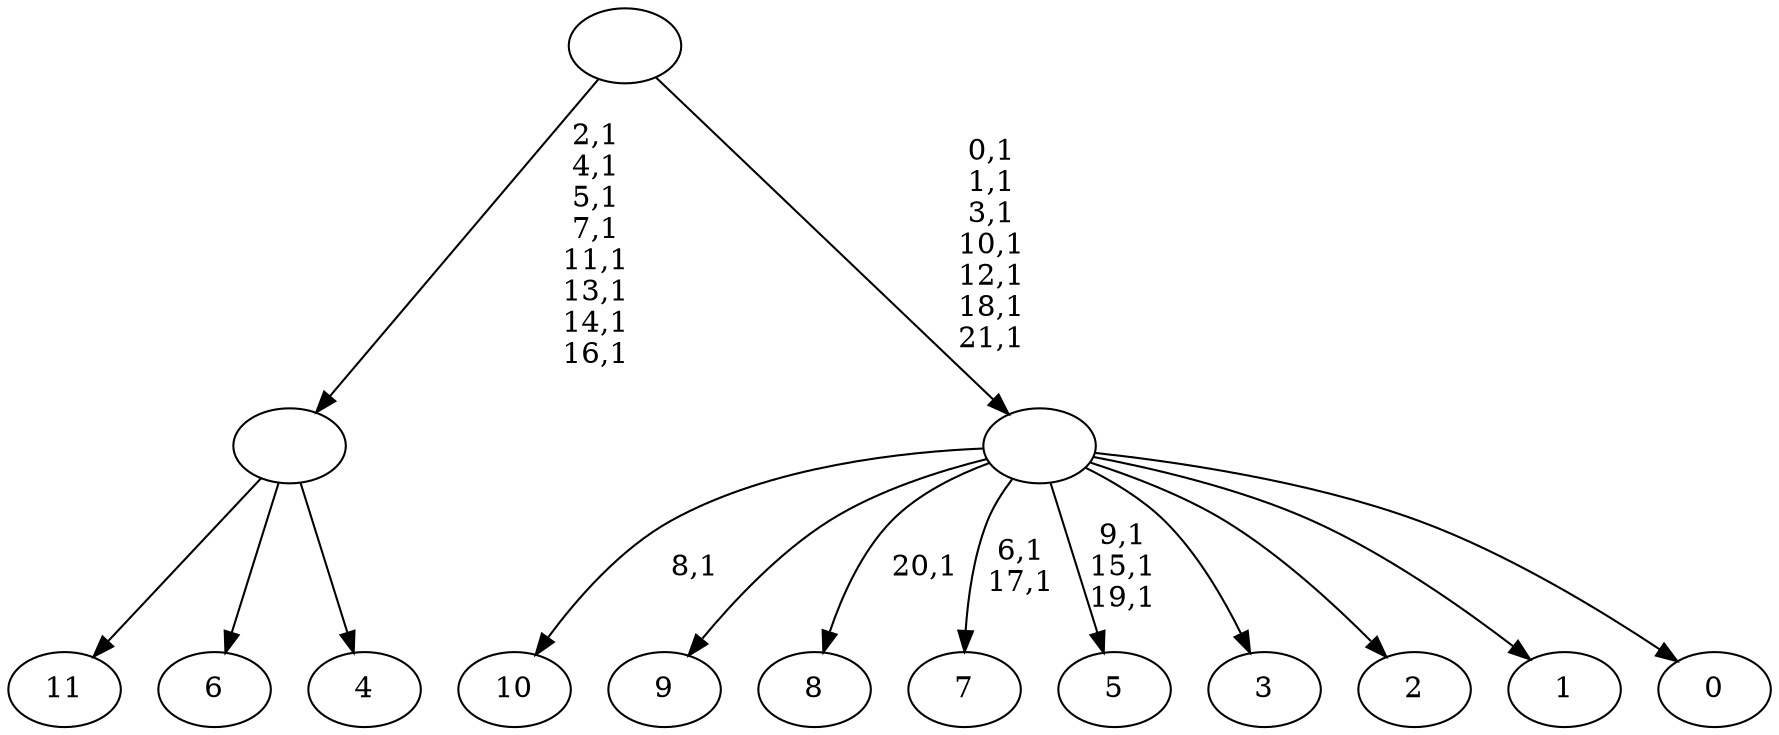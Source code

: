 digraph T {
	34 [label="11"]
	33 [label="10"]
	31 [label="9"]
	30 [label="8"]
	28 [label="7"]
	25 [label="6"]
	24 [label="5"]
	20 [label="4"]
	19 [label=""]
	11 [label="3"]
	10 [label="2"]
	9 [label="1"]
	8 [label="0"]
	7 [label=""]
	0 [label=""]
	19 -> 34 [label=""]
	19 -> 25 [label=""]
	19 -> 20 [label=""]
	7 -> 24 [label="9,1\n15,1\n19,1"]
	7 -> 28 [label="6,1\n17,1"]
	7 -> 30 [label="20,1"]
	7 -> 33 [label="8,1"]
	7 -> 31 [label=""]
	7 -> 11 [label=""]
	7 -> 10 [label=""]
	7 -> 9 [label=""]
	7 -> 8 [label=""]
	0 -> 7 [label="0,1\n1,1\n3,1\n10,1\n12,1\n18,1\n21,1"]
	0 -> 19 [label="2,1\n4,1\n5,1\n7,1\n11,1\n13,1\n14,1\n16,1"]
}
